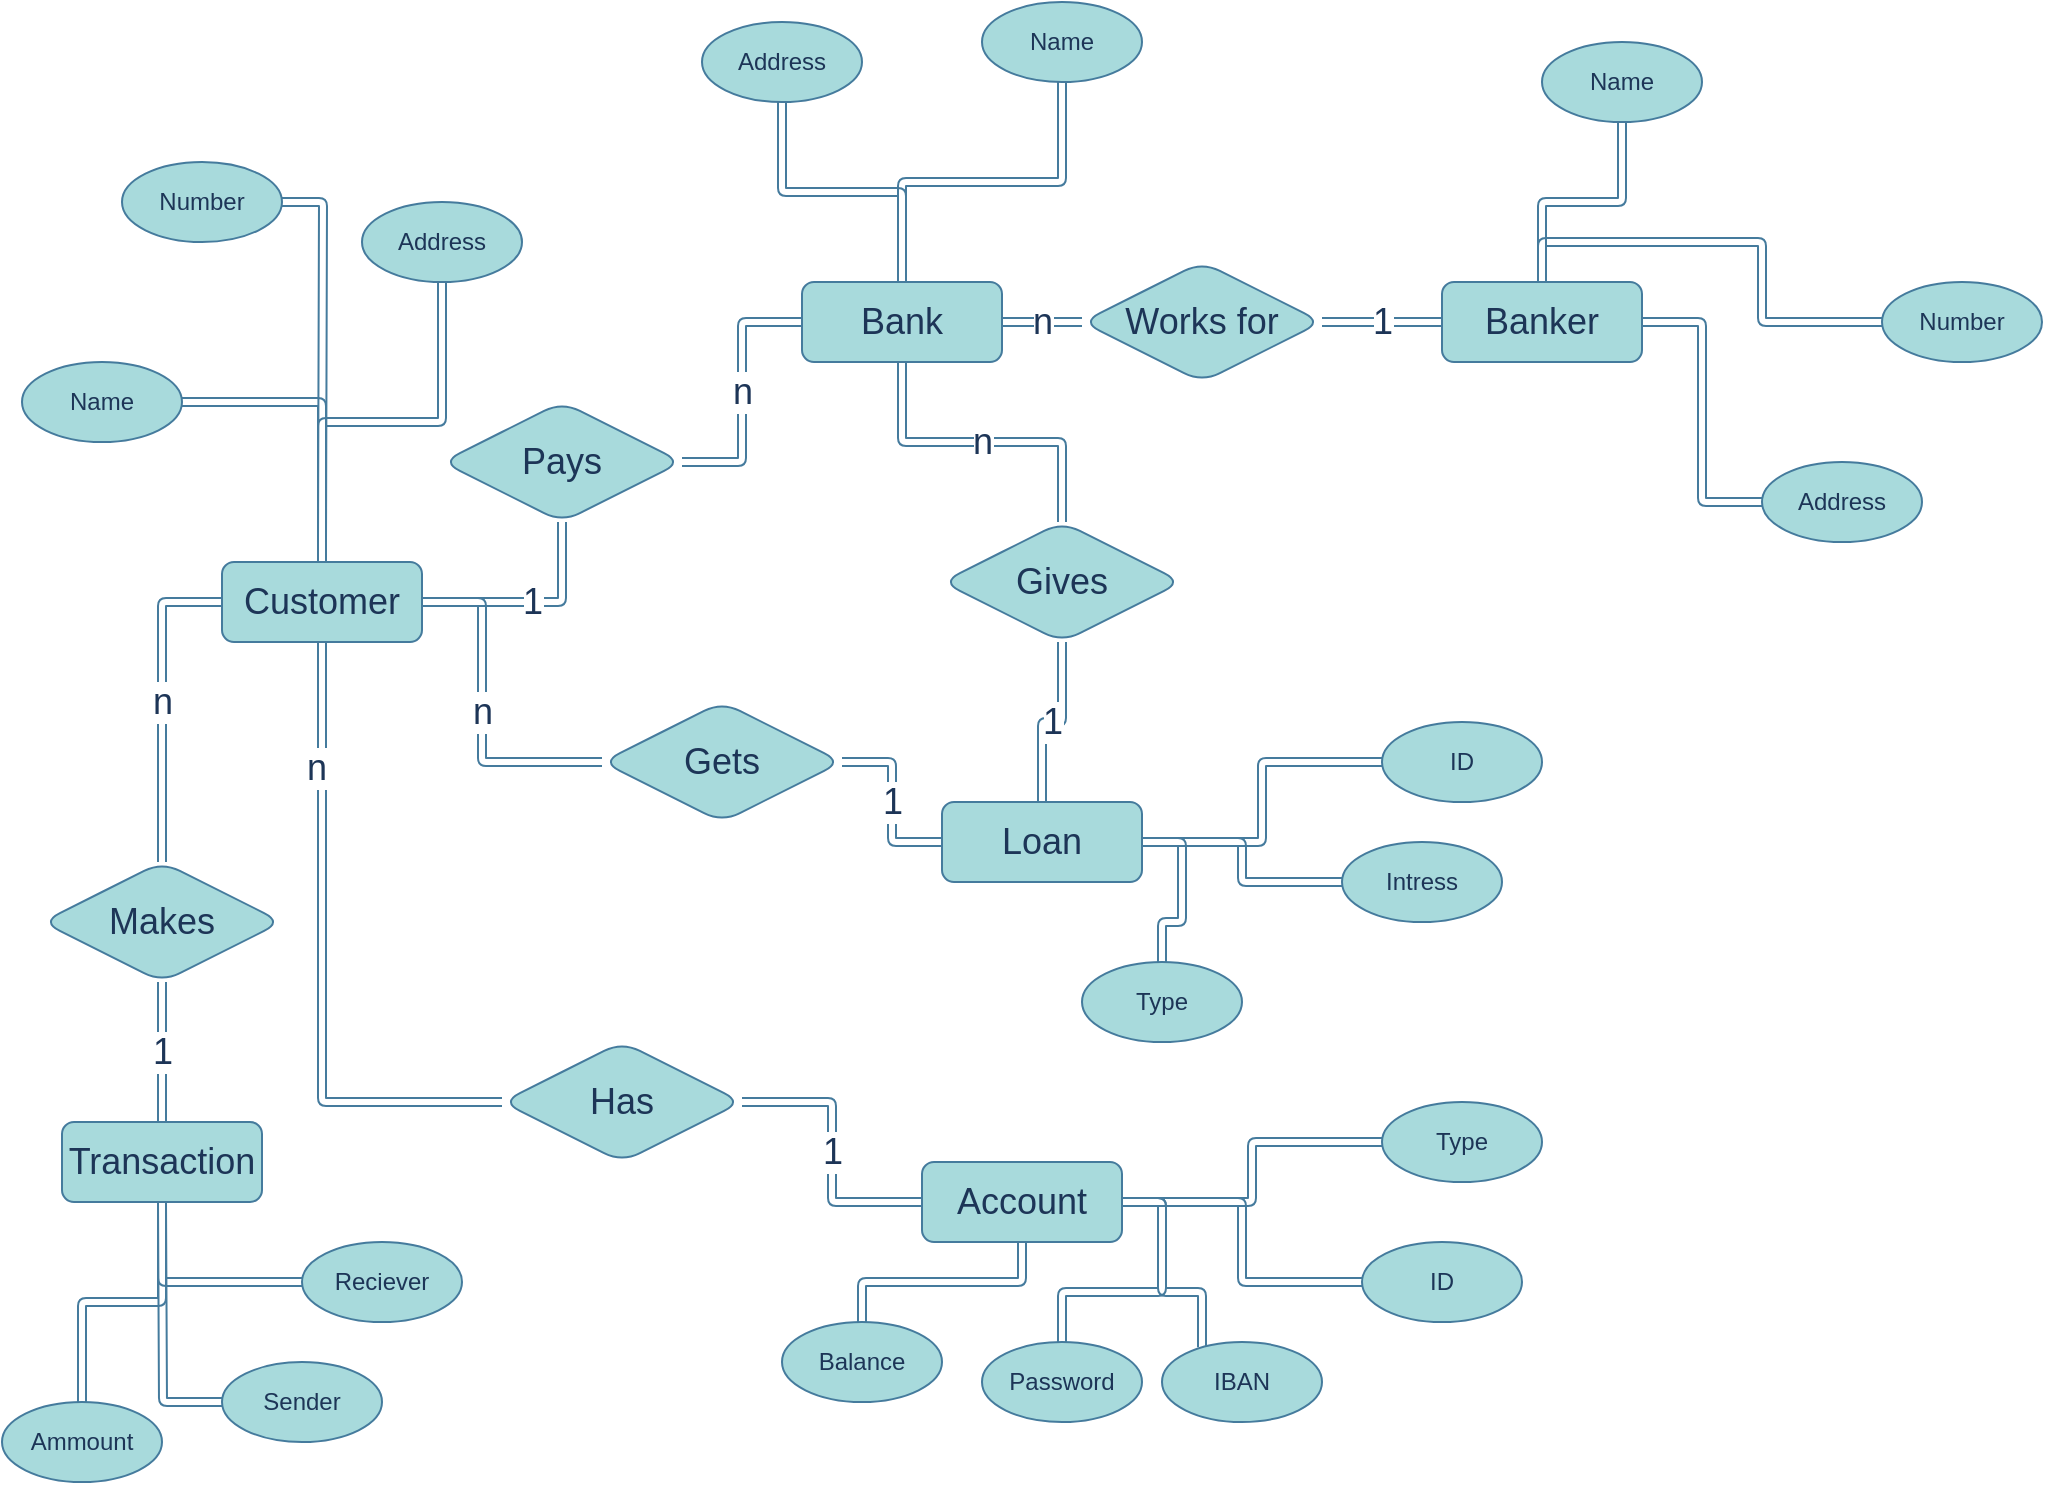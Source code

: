<mxfile version="16.5.1" type="device"><diagram id="R2lEEEUBdFMjLlhIrx00" name="Page-1"><mxGraphModel dx="1458" dy="1257" grid="0" gridSize="10" guides="1" tooltips="1" connect="1" arrows="1" fold="1" page="0" pageScale="1" pageWidth="850" pageHeight="1100" background="#ffffff" math="0" shadow="0" extFonts="Permanent Marker^https://fonts.googleapis.com/css?family=Permanent+Marker"><root><mxCell id="0"/><mxCell id="1" parent="0"/><mxCell id="EIzYG8KiP_fCSTrx9DsV-60" value="n" style="edgeStyle=orthogonalEdgeStyle;rounded=1;orthogonalLoop=1;jettySize=auto;html=1;entryX=0.5;entryY=0;entryDx=0;entryDy=0;fontSize=18;fontColor=#1D3557;strokeColor=#457B9D;fillColor=#A8DADC;shape=link;" edge="1" parent="1" source="EIzYG8KiP_fCSTrx9DsV-33" target="EIzYG8KiP_fCSTrx9DsV-56"><mxGeometry relative="1" as="geometry"/></mxCell><mxCell id="EIzYG8KiP_fCSTrx9DsV-77" value="" style="edgeStyle=orthogonalEdgeStyle;shape=link;rounded=1;orthogonalLoop=1;jettySize=auto;html=1;fontSize=18;fontColor=#1D3557;strokeColor=#457B9D;fillColor=#A8DADC;" edge="1" parent="1" source="EIzYG8KiP_fCSTrx9DsV-33" target="EIzYG8KiP_fCSTrx9DsV-76"><mxGeometry relative="1" as="geometry"/></mxCell><mxCell id="EIzYG8KiP_fCSTrx9DsV-33" value="&lt;font style=&quot;font-size: 18px&quot;&gt;Bank&lt;/font&gt;" style="whiteSpace=wrap;html=1;align=center;rounded=1;fontColor=#1D3557;strokeColor=#457B9D;fillColor=#A8DADC;" vertex="1" parent="1"><mxGeometry x="420" y="80" width="100" height="40" as="geometry"/></mxCell><mxCell id="EIzYG8KiP_fCSTrx9DsV-40" value="1" style="edgeStyle=orthogonalEdgeStyle;rounded=1;orthogonalLoop=1;jettySize=auto;html=1;entryX=1;entryY=0.5;entryDx=0;entryDy=0;fontSize=18;fontColor=#1D3557;strokeColor=#457B9D;fillColor=#A8DADC;shape=link;" edge="1" parent="1" source="EIzYG8KiP_fCSTrx9DsV-34" target="EIzYG8KiP_fCSTrx9DsV-35"><mxGeometry relative="1" as="geometry"/></mxCell><mxCell id="EIzYG8KiP_fCSTrx9DsV-34" value="&lt;font style=&quot;font-size: 18px&quot;&gt;Banker&lt;/font&gt;" style="whiteSpace=wrap;html=1;align=center;rounded=1;fontColor=#1D3557;strokeColor=#457B9D;fillColor=#A8DADC;" vertex="1" parent="1"><mxGeometry x="740" y="80" width="100" height="40" as="geometry"/></mxCell><mxCell id="EIzYG8KiP_fCSTrx9DsV-41" value="n" style="edgeStyle=orthogonalEdgeStyle;rounded=1;orthogonalLoop=1;jettySize=auto;html=1;entryX=1;entryY=0.5;entryDx=0;entryDy=0;fontSize=18;fontColor=#1D3557;strokeColor=#457B9D;fillColor=#A8DADC;shape=link;" edge="1" parent="1" source="EIzYG8KiP_fCSTrx9DsV-35" target="EIzYG8KiP_fCSTrx9DsV-33"><mxGeometry relative="1" as="geometry"/></mxCell><mxCell id="EIzYG8KiP_fCSTrx9DsV-35" value="Works for" style="shape=rhombus;perimeter=rhombusPerimeter;whiteSpace=wrap;html=1;align=center;rounded=1;fontSize=18;fontColor=#1D3557;strokeColor=#457B9D;fillColor=#A8DADC;" vertex="1" parent="1"><mxGeometry x="560" y="70" width="120" height="60" as="geometry"/></mxCell><mxCell id="EIzYG8KiP_fCSTrx9DsV-63" value="1" style="edgeStyle=orthogonalEdgeStyle;rounded=1;orthogonalLoop=1;jettySize=auto;html=1;fontSize=18;fontColor=#1D3557;strokeColor=#457B9D;fillColor=#A8DADC;shape=link;" edge="1" parent="1" source="EIzYG8KiP_fCSTrx9DsV-42" target="EIzYG8KiP_fCSTrx9DsV-62"><mxGeometry relative="1" as="geometry"/></mxCell><mxCell id="EIzYG8KiP_fCSTrx9DsV-42" value="&lt;font style=&quot;font-size: 18px&quot;&gt;Loan&lt;/font&gt;" style="whiteSpace=wrap;html=1;align=center;rounded=1;fontColor=#1D3557;strokeColor=#457B9D;fillColor=#A8DADC;" vertex="1" parent="1"><mxGeometry x="490" y="340" width="100" height="40" as="geometry"/></mxCell><mxCell id="EIzYG8KiP_fCSTrx9DsV-44" value="&lt;font style=&quot;font-size: 18px&quot;&gt;Account&lt;/font&gt;" style="whiteSpace=wrap;html=1;align=center;rounded=1;fontColor=#1D3557;strokeColor=#457B9D;fillColor=#A8DADC;" vertex="1" parent="1"><mxGeometry x="480" y="520" width="100" height="40" as="geometry"/></mxCell><mxCell id="EIzYG8KiP_fCSTrx9DsV-54" value="1" style="edgeStyle=orthogonalEdgeStyle;rounded=1;orthogonalLoop=1;jettySize=auto;html=1;entryX=0.5;entryY=1;entryDx=0;entryDy=0;fontSize=18;fontColor=#1D3557;strokeColor=#457B9D;fillColor=#A8DADC;shape=link;" edge="1" parent="1" source="EIzYG8KiP_fCSTrx9DsV-47" target="EIzYG8KiP_fCSTrx9DsV-52"><mxGeometry relative="1" as="geometry"/></mxCell><mxCell id="EIzYG8KiP_fCSTrx9DsV-67" value="n" style="edgeStyle=orthogonalEdgeStyle;shape=link;rounded=1;orthogonalLoop=1;jettySize=auto;html=1;entryX=0.5;entryY=0;entryDx=0;entryDy=0;fontSize=18;fontColor=#1D3557;strokeColor=#457B9D;fillColor=#A8DADC;exitX=0;exitY=0.5;exitDx=0;exitDy=0;" edge="1" parent="1" source="EIzYG8KiP_fCSTrx9DsV-47" target="EIzYG8KiP_fCSTrx9DsV-66"><mxGeometry relative="1" as="geometry"/></mxCell><mxCell id="EIzYG8KiP_fCSTrx9DsV-69" style="edgeStyle=orthogonalEdgeStyle;shape=link;rounded=1;orthogonalLoop=1;jettySize=auto;html=1;fontSize=18;fontColor=#1D3557;strokeColor=#457B9D;fillColor=#A8DADC;entryX=0;entryY=0.5;entryDx=0;entryDy=0;exitX=0.5;exitY=1;exitDx=0;exitDy=0;" edge="1" parent="1" source="EIzYG8KiP_fCSTrx9DsV-47" target="EIzYG8KiP_fCSTrx9DsV-70"><mxGeometry relative="1" as="geometry"><mxPoint x="270" y="420" as="targetPoint"/></mxGeometry></mxCell><mxCell id="EIzYG8KiP_fCSTrx9DsV-72" value="n" style="edgeLabel;html=1;align=center;verticalAlign=middle;resizable=0;points=[];fontSize=18;fontColor=#1D3557;" vertex="1" connectable="0" parent="EIzYG8KiP_fCSTrx9DsV-69"><mxGeometry x="-0.609" y="-3" relative="1" as="geometry"><mxPoint as="offset"/></mxGeometry></mxCell><mxCell id="EIzYG8KiP_fCSTrx9DsV-47" value="&lt;font style=&quot;font-size: 18px&quot;&gt;Customer&lt;/font&gt;" style="whiteSpace=wrap;html=1;align=center;rounded=1;fontColor=#1D3557;strokeColor=#457B9D;fillColor=#A8DADC;" vertex="1" parent="1"><mxGeometry x="130" y="220" width="100" height="40" as="geometry"/></mxCell><mxCell id="EIzYG8KiP_fCSTrx9DsV-53" value="n" style="edgeStyle=orthogonalEdgeStyle;rounded=1;orthogonalLoop=1;jettySize=auto;html=1;entryX=0;entryY=0.5;entryDx=0;entryDy=0;fontSize=18;fontColor=#1D3557;strokeColor=#457B9D;fillColor=#A8DADC;shape=link;" edge="1" parent="1" source="EIzYG8KiP_fCSTrx9DsV-52" target="EIzYG8KiP_fCSTrx9DsV-33"><mxGeometry relative="1" as="geometry"/></mxCell><mxCell id="EIzYG8KiP_fCSTrx9DsV-52" value="Pays" style="shape=rhombus;perimeter=rhombusPerimeter;whiteSpace=wrap;html=1;align=center;rounded=1;fontSize=18;fontColor=#1D3557;strokeColor=#457B9D;fillColor=#A8DADC;" vertex="1" parent="1"><mxGeometry x="240" y="140" width="120" height="60" as="geometry"/></mxCell><mxCell id="EIzYG8KiP_fCSTrx9DsV-61" value="1" style="edgeStyle=orthogonalEdgeStyle;rounded=1;orthogonalLoop=1;jettySize=auto;html=1;entryX=0.5;entryY=0;entryDx=0;entryDy=0;fontSize=18;fontColor=#1D3557;strokeColor=#457B9D;fillColor=#A8DADC;shape=link;" edge="1" parent="1" source="EIzYG8KiP_fCSTrx9DsV-56" target="EIzYG8KiP_fCSTrx9DsV-42"><mxGeometry relative="1" as="geometry"/></mxCell><mxCell id="EIzYG8KiP_fCSTrx9DsV-56" value="Gives" style="shape=rhombus;perimeter=rhombusPerimeter;whiteSpace=wrap;html=1;align=center;rounded=1;fontSize=18;fontColor=#1D3557;strokeColor=#457B9D;fillColor=#A8DADC;" vertex="1" parent="1"><mxGeometry x="490" y="200" width="120" height="60" as="geometry"/></mxCell><mxCell id="EIzYG8KiP_fCSTrx9DsV-59" value="&lt;font style=&quot;font-size: 18px&quot;&gt;Transaction&lt;/font&gt;" style="whiteSpace=wrap;html=1;align=center;rounded=1;fontColor=#1D3557;strokeColor=#457B9D;fillColor=#A8DADC;" vertex="1" parent="1"><mxGeometry x="50" y="500" width="100" height="40" as="geometry"/></mxCell><mxCell id="EIzYG8KiP_fCSTrx9DsV-64" value="n" style="edgeStyle=orthogonalEdgeStyle;rounded=1;orthogonalLoop=1;jettySize=auto;html=1;entryX=1;entryY=0.5;entryDx=0;entryDy=0;fontSize=18;fontColor=#1D3557;strokeColor=#457B9D;fillColor=#A8DADC;shape=link;" edge="1" parent="1" source="EIzYG8KiP_fCSTrx9DsV-62" target="EIzYG8KiP_fCSTrx9DsV-47"><mxGeometry relative="1" as="geometry"><Array as="points"><mxPoint x="260" y="320"/><mxPoint x="260" y="240"/></Array></mxGeometry></mxCell><mxCell id="EIzYG8KiP_fCSTrx9DsV-62" value="Gets" style="shape=rhombus;perimeter=rhombusPerimeter;whiteSpace=wrap;html=1;align=center;rounded=1;fontSize=18;fontColor=#1D3557;strokeColor=#457B9D;fillColor=#A8DADC;" vertex="1" parent="1"><mxGeometry x="320" y="290" width="120" height="60" as="geometry"/></mxCell><mxCell id="EIzYG8KiP_fCSTrx9DsV-68" value="1" style="edgeStyle=orthogonalEdgeStyle;shape=link;rounded=1;orthogonalLoop=1;jettySize=auto;html=1;entryX=0.5;entryY=0;entryDx=0;entryDy=0;fontSize=18;fontColor=#1D3557;strokeColor=#457B9D;fillColor=#A8DADC;" edge="1" parent="1" source="EIzYG8KiP_fCSTrx9DsV-66" target="EIzYG8KiP_fCSTrx9DsV-59"><mxGeometry relative="1" as="geometry"/></mxCell><mxCell id="EIzYG8KiP_fCSTrx9DsV-66" value="Makes" style="shape=rhombus;perimeter=rhombusPerimeter;whiteSpace=wrap;html=1;align=center;rounded=1;fontSize=18;fontColor=#1D3557;strokeColor=#457B9D;fillColor=#A8DADC;" vertex="1" parent="1"><mxGeometry x="40" y="370" width="120" height="60" as="geometry"/></mxCell><mxCell id="EIzYG8KiP_fCSTrx9DsV-71" value="1" style="edgeStyle=orthogonalEdgeStyle;shape=link;rounded=1;orthogonalLoop=1;jettySize=auto;html=1;entryX=0;entryY=0.5;entryDx=0;entryDy=0;fontSize=18;fontColor=#1D3557;strokeColor=#457B9D;fillColor=#A8DADC;" edge="1" parent="1" source="EIzYG8KiP_fCSTrx9DsV-70" target="EIzYG8KiP_fCSTrx9DsV-44"><mxGeometry relative="1" as="geometry"/></mxCell><mxCell id="EIzYG8KiP_fCSTrx9DsV-70" value="Has" style="shape=rhombus;perimeter=rhombusPerimeter;whiteSpace=wrap;html=1;align=center;rounded=1;fontSize=18;fontColor=#1D3557;strokeColor=#457B9D;fillColor=#A8DADC;" vertex="1" parent="1"><mxGeometry x="270" y="460" width="120" height="60" as="geometry"/></mxCell><mxCell id="EIzYG8KiP_fCSTrx9DsV-76" value="Name" style="ellipse;whiteSpace=wrap;html=1;fillColor=#A8DADC;strokeColor=#457B9D;fontColor=#1D3557;rounded=1;" vertex="1" parent="1"><mxGeometry x="510" y="-60" width="80" height="40" as="geometry"/></mxCell><mxCell id="EIzYG8KiP_fCSTrx9DsV-79" style="edgeStyle=orthogonalEdgeStyle;shape=link;rounded=1;orthogonalLoop=1;jettySize=auto;html=1;entryX=0.5;entryY=1;entryDx=0;entryDy=0;fontSize=18;fontColor=#1D3557;strokeColor=#457B9D;fillColor=#A8DADC;" edge="1" parent="1" source="EIzYG8KiP_fCSTrx9DsV-78" target="EIzYG8KiP_fCSTrx9DsV-44"><mxGeometry relative="1" as="geometry"/></mxCell><mxCell id="EIzYG8KiP_fCSTrx9DsV-78" value="Balance" style="ellipse;whiteSpace=wrap;html=1;fillColor=#A8DADC;strokeColor=#457B9D;fontColor=#1D3557;rounded=1;" vertex="1" parent="1"><mxGeometry x="410" y="600" width="80" height="40" as="geometry"/></mxCell><mxCell id="EIzYG8KiP_fCSTrx9DsV-85" style="edgeStyle=orthogonalEdgeStyle;shape=link;rounded=1;orthogonalLoop=1;jettySize=auto;html=1;entryX=1;entryY=0.5;entryDx=0;entryDy=0;fontSize=18;fontColor=#1D3557;strokeColor=#457B9D;fillColor=#A8DADC;" edge="1" parent="1" source="EIzYG8KiP_fCSTrx9DsV-80" target="EIzYG8KiP_fCSTrx9DsV-44"><mxGeometry relative="1" as="geometry"/></mxCell><mxCell id="EIzYG8KiP_fCSTrx9DsV-80" value="Password" style="ellipse;whiteSpace=wrap;html=1;fillColor=#A8DADC;strokeColor=#457B9D;fontColor=#1D3557;rounded=1;" vertex="1" parent="1"><mxGeometry x="510" y="610" width="80" height="40" as="geometry"/></mxCell><mxCell id="EIzYG8KiP_fCSTrx9DsV-84" style="edgeStyle=orthogonalEdgeStyle;shape=link;rounded=1;orthogonalLoop=1;jettySize=auto;html=1;entryX=1;entryY=0.5;entryDx=0;entryDy=0;fontSize=18;fontColor=#1D3557;strokeColor=#457B9D;fillColor=#A8DADC;" edge="1" parent="1" source="EIzYG8KiP_fCSTrx9DsV-81" target="EIzYG8KiP_fCSTrx9DsV-44"><mxGeometry relative="1" as="geometry"><Array as="points"><mxPoint x="620" y="585"/><mxPoint x="600" y="585"/><mxPoint x="600" y="540"/></Array></mxGeometry></mxCell><mxCell id="EIzYG8KiP_fCSTrx9DsV-81" value="IBAN" style="ellipse;whiteSpace=wrap;html=1;fillColor=#A8DADC;strokeColor=#457B9D;fontColor=#1D3557;rounded=1;" vertex="1" parent="1"><mxGeometry x="600" y="610" width="80" height="40" as="geometry"/></mxCell><mxCell id="EIzYG8KiP_fCSTrx9DsV-83" style="edgeStyle=orthogonalEdgeStyle;shape=link;rounded=1;orthogonalLoop=1;jettySize=auto;html=1;fontSize=18;fontColor=#1D3557;strokeColor=#457B9D;fillColor=#A8DADC;" edge="1" parent="1" source="EIzYG8KiP_fCSTrx9DsV-82" target="EIzYG8KiP_fCSTrx9DsV-44"><mxGeometry relative="1" as="geometry"/></mxCell><mxCell id="EIzYG8KiP_fCSTrx9DsV-82" value="ID" style="ellipse;whiteSpace=wrap;html=1;fillColor=#A8DADC;strokeColor=#457B9D;fontColor=#1D3557;rounded=1;" vertex="1" parent="1"><mxGeometry x="700" y="560" width="80" height="40" as="geometry"/></mxCell><mxCell id="EIzYG8KiP_fCSTrx9DsV-87" style="edgeStyle=orthogonalEdgeStyle;shape=link;rounded=1;orthogonalLoop=1;jettySize=auto;html=1;entryX=0.5;entryY=1;entryDx=0;entryDy=0;fontSize=18;fontColor=#1D3557;strokeColor=#457B9D;fillColor=#A8DADC;" edge="1" parent="1" source="EIzYG8KiP_fCSTrx9DsV-86" target="EIzYG8KiP_fCSTrx9DsV-59"><mxGeometry relative="1" as="geometry"/></mxCell><mxCell id="EIzYG8KiP_fCSTrx9DsV-86" value="Ammount" style="ellipse;whiteSpace=wrap;html=1;fillColor=#A8DADC;strokeColor=#457B9D;fontColor=#1D3557;rounded=1;" vertex="1" parent="1"><mxGeometry x="20" y="640" width="80" height="40" as="geometry"/></mxCell><mxCell id="EIzYG8KiP_fCSTrx9DsV-91" style="edgeStyle=orthogonalEdgeStyle;shape=link;rounded=1;orthogonalLoop=1;jettySize=auto;html=1;fontSize=18;fontColor=#1D3557;strokeColor=#457B9D;fillColor=#A8DADC;" edge="1" parent="1" source="EIzYG8KiP_fCSTrx9DsV-88"><mxGeometry relative="1" as="geometry"><mxPoint x="100" y="540" as="targetPoint"/></mxGeometry></mxCell><mxCell id="EIzYG8KiP_fCSTrx9DsV-88" value="Sender" style="ellipse;whiteSpace=wrap;html=1;fillColor=#A8DADC;strokeColor=#457B9D;fontColor=#1D3557;rounded=1;" vertex="1" parent="1"><mxGeometry x="130" y="620" width="80" height="40" as="geometry"/></mxCell><mxCell id="EIzYG8KiP_fCSTrx9DsV-90" style="edgeStyle=orthogonalEdgeStyle;shape=link;rounded=1;orthogonalLoop=1;jettySize=auto;html=1;entryX=0.5;entryY=1;entryDx=0;entryDy=0;fontSize=18;fontColor=#1D3557;strokeColor=#457B9D;fillColor=#A8DADC;" edge="1" parent="1" source="EIzYG8KiP_fCSTrx9DsV-89" target="EIzYG8KiP_fCSTrx9DsV-59"><mxGeometry relative="1" as="geometry"/></mxCell><mxCell id="EIzYG8KiP_fCSTrx9DsV-89" value="Reciever" style="ellipse;whiteSpace=wrap;html=1;fillColor=#A8DADC;strokeColor=#457B9D;fontColor=#1D3557;rounded=1;" vertex="1" parent="1"><mxGeometry x="170" y="560" width="80" height="40" as="geometry"/></mxCell><mxCell id="EIzYG8KiP_fCSTrx9DsV-93" style="edgeStyle=orthogonalEdgeStyle;shape=link;rounded=1;orthogonalLoop=1;jettySize=auto;html=1;entryX=0.5;entryY=0;entryDx=0;entryDy=0;fontSize=18;fontColor=#1D3557;strokeColor=#457B9D;fillColor=#A8DADC;" edge="1" parent="1" source="EIzYG8KiP_fCSTrx9DsV-92" target="EIzYG8KiP_fCSTrx9DsV-47"><mxGeometry relative="1" as="geometry"/></mxCell><mxCell id="EIzYG8KiP_fCSTrx9DsV-92" value="Name" style="ellipse;whiteSpace=wrap;html=1;fillColor=#A8DADC;strokeColor=#457B9D;fontColor=#1D3557;rounded=1;" vertex="1" parent="1"><mxGeometry x="30" y="120" width="80" height="40" as="geometry"/></mxCell><mxCell id="EIzYG8KiP_fCSTrx9DsV-96" style="edgeStyle=orthogonalEdgeStyle;shape=link;rounded=1;orthogonalLoop=1;jettySize=auto;html=1;entryX=0.5;entryY=0;entryDx=0;entryDy=0;fontSize=18;fontColor=#1D3557;strokeColor=#457B9D;fillColor=#A8DADC;" edge="1" parent="1" source="EIzYG8KiP_fCSTrx9DsV-94" target="EIzYG8KiP_fCSTrx9DsV-47"><mxGeometry relative="1" as="geometry"/></mxCell><mxCell id="EIzYG8KiP_fCSTrx9DsV-94" value="Address" style="ellipse;whiteSpace=wrap;html=1;fillColor=#A8DADC;strokeColor=#457B9D;fontColor=#1D3557;rounded=1;" vertex="1" parent="1"><mxGeometry x="200" y="40" width="80" height="40" as="geometry"/></mxCell><mxCell id="EIzYG8KiP_fCSTrx9DsV-97" style="edgeStyle=orthogonalEdgeStyle;shape=link;rounded=1;orthogonalLoop=1;jettySize=auto;html=1;fontSize=18;fontColor=#1D3557;strokeColor=#457B9D;fillColor=#A8DADC;" edge="1" parent="1" source="EIzYG8KiP_fCSTrx9DsV-95"><mxGeometry relative="1" as="geometry"><mxPoint x="180" y="210" as="targetPoint"/></mxGeometry></mxCell><mxCell id="EIzYG8KiP_fCSTrx9DsV-95" value="Number" style="ellipse;whiteSpace=wrap;html=1;fillColor=#A8DADC;strokeColor=#457B9D;fontColor=#1D3557;rounded=1;" vertex="1" parent="1"><mxGeometry x="80" y="20" width="80" height="40" as="geometry"/></mxCell><mxCell id="EIzYG8KiP_fCSTrx9DsV-100" style="edgeStyle=orthogonalEdgeStyle;shape=link;rounded=1;orthogonalLoop=1;jettySize=auto;html=1;entryX=1;entryY=0.5;entryDx=0;entryDy=0;fontSize=18;fontColor=#1D3557;strokeColor=#457B9D;fillColor=#A8DADC;" edge="1" parent="1" source="EIzYG8KiP_fCSTrx9DsV-99" target="EIzYG8KiP_fCSTrx9DsV-44"><mxGeometry relative="1" as="geometry"/></mxCell><mxCell id="EIzYG8KiP_fCSTrx9DsV-99" value="Type" style="ellipse;whiteSpace=wrap;html=1;fillColor=#A8DADC;strokeColor=#457B9D;fontColor=#1D3557;rounded=1;" vertex="1" parent="1"><mxGeometry x="710" y="490" width="80" height="40" as="geometry"/></mxCell><mxCell id="EIzYG8KiP_fCSTrx9DsV-102" style="edgeStyle=orthogonalEdgeStyle;shape=link;rounded=1;orthogonalLoop=1;jettySize=auto;html=1;entryX=1;entryY=0.5;entryDx=0;entryDy=0;fontSize=18;fontColor=#1D3557;strokeColor=#457B9D;fillColor=#A8DADC;" edge="1" parent="1" source="EIzYG8KiP_fCSTrx9DsV-101" target="EIzYG8KiP_fCSTrx9DsV-42"><mxGeometry relative="1" as="geometry"/></mxCell><mxCell id="EIzYG8KiP_fCSTrx9DsV-101" value="Intress" style="ellipse;whiteSpace=wrap;html=1;fillColor=#A8DADC;strokeColor=#457B9D;fontColor=#1D3557;rounded=1;" vertex="1" parent="1"><mxGeometry x="690" y="360" width="80" height="40" as="geometry"/></mxCell><mxCell id="EIzYG8KiP_fCSTrx9DsV-104" style="edgeStyle=orthogonalEdgeStyle;shape=link;rounded=1;orthogonalLoop=1;jettySize=auto;html=1;entryX=1;entryY=0.5;entryDx=0;entryDy=0;fontSize=18;fontColor=#1D3557;strokeColor=#457B9D;fillColor=#A8DADC;" edge="1" parent="1" source="EIzYG8KiP_fCSTrx9DsV-103" target="EIzYG8KiP_fCSTrx9DsV-42"><mxGeometry relative="1" as="geometry"/></mxCell><mxCell id="EIzYG8KiP_fCSTrx9DsV-103" value="ID" style="ellipse;whiteSpace=wrap;html=1;fillColor=#A8DADC;strokeColor=#457B9D;fontColor=#1D3557;rounded=1;" vertex="1" parent="1"><mxGeometry x="710" y="300" width="80" height="40" as="geometry"/></mxCell><mxCell id="EIzYG8KiP_fCSTrx9DsV-106" style="edgeStyle=orthogonalEdgeStyle;shape=link;rounded=1;orthogonalLoop=1;jettySize=auto;html=1;entryX=1;entryY=0.5;entryDx=0;entryDy=0;fontSize=18;fontColor=#1D3557;strokeColor=#457B9D;fillColor=#A8DADC;" edge="1" parent="1" source="EIzYG8KiP_fCSTrx9DsV-105" target="EIzYG8KiP_fCSTrx9DsV-42"><mxGeometry relative="1" as="geometry"/></mxCell><mxCell id="EIzYG8KiP_fCSTrx9DsV-105" value="Type" style="ellipse;whiteSpace=wrap;html=1;fillColor=#A8DADC;strokeColor=#457B9D;fontColor=#1D3557;rounded=1;" vertex="1" parent="1"><mxGeometry x="560" y="420" width="80" height="40" as="geometry"/></mxCell><mxCell id="EIzYG8KiP_fCSTrx9DsV-108" style="edgeStyle=orthogonalEdgeStyle;shape=link;rounded=1;orthogonalLoop=1;jettySize=auto;html=1;entryX=0.5;entryY=0;entryDx=0;entryDy=0;fontSize=18;fontColor=#1D3557;strokeColor=#457B9D;fillColor=#A8DADC;" edge="1" parent="1" source="EIzYG8KiP_fCSTrx9DsV-107" target="EIzYG8KiP_fCSTrx9DsV-33"><mxGeometry relative="1" as="geometry"/></mxCell><mxCell id="EIzYG8KiP_fCSTrx9DsV-107" value="Address" style="ellipse;whiteSpace=wrap;html=1;fillColor=#A8DADC;strokeColor=#457B9D;fontColor=#1D3557;rounded=1;" vertex="1" parent="1"><mxGeometry x="370" y="-50" width="80" height="40" as="geometry"/></mxCell><mxCell id="EIzYG8KiP_fCSTrx9DsV-112" style="edgeStyle=orthogonalEdgeStyle;shape=link;rounded=1;orthogonalLoop=1;jettySize=auto;html=1;entryX=0.5;entryY=0;entryDx=0;entryDy=0;fontSize=18;fontColor=#1D3557;strokeColor=#457B9D;fillColor=#A8DADC;" edge="1" parent="1" source="EIzYG8KiP_fCSTrx9DsV-109" target="EIzYG8KiP_fCSTrx9DsV-34"><mxGeometry relative="1" as="geometry"/></mxCell><mxCell id="EIzYG8KiP_fCSTrx9DsV-109" value="Name" style="ellipse;whiteSpace=wrap;html=1;fillColor=#A8DADC;strokeColor=#457B9D;fontColor=#1D3557;rounded=1;" vertex="1" parent="1"><mxGeometry x="790" y="-40" width="80" height="40" as="geometry"/></mxCell><mxCell id="EIzYG8KiP_fCSTrx9DsV-114" style="edgeStyle=orthogonalEdgeStyle;shape=link;rounded=1;orthogonalLoop=1;jettySize=auto;html=1;entryX=1;entryY=0.5;entryDx=0;entryDy=0;fontSize=18;fontColor=#1D3557;strokeColor=#457B9D;fillColor=#A8DADC;" edge="1" parent="1" source="EIzYG8KiP_fCSTrx9DsV-110" target="EIzYG8KiP_fCSTrx9DsV-34"><mxGeometry relative="1" as="geometry"/></mxCell><mxCell id="EIzYG8KiP_fCSTrx9DsV-110" value="Address" style="ellipse;whiteSpace=wrap;html=1;fillColor=#A8DADC;strokeColor=#457B9D;fontColor=#1D3557;rounded=1;" vertex="1" parent="1"><mxGeometry x="900" y="170" width="80" height="40" as="geometry"/></mxCell><mxCell id="EIzYG8KiP_fCSTrx9DsV-113" style="edgeStyle=orthogonalEdgeStyle;shape=link;rounded=1;orthogonalLoop=1;jettySize=auto;html=1;entryX=0.5;entryY=0;entryDx=0;entryDy=0;fontSize=18;fontColor=#1D3557;strokeColor=#457B9D;fillColor=#A8DADC;" edge="1" parent="1" source="EIzYG8KiP_fCSTrx9DsV-111" target="EIzYG8KiP_fCSTrx9DsV-34"><mxGeometry relative="1" as="geometry"/></mxCell><mxCell id="EIzYG8KiP_fCSTrx9DsV-111" value="Number" style="ellipse;whiteSpace=wrap;html=1;fillColor=#A8DADC;strokeColor=#457B9D;fontColor=#1D3557;rounded=1;" vertex="1" parent="1"><mxGeometry x="960" y="80" width="80" height="40" as="geometry"/></mxCell></root></mxGraphModel></diagram></mxfile>